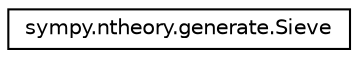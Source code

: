 digraph "Graphical Class Hierarchy"
{
 // LATEX_PDF_SIZE
  edge [fontname="Helvetica",fontsize="10",labelfontname="Helvetica",labelfontsize="10"];
  node [fontname="Helvetica",fontsize="10",shape=record];
  rankdir="LR";
  Node0 [label="sympy.ntheory.generate.Sieve",height=0.2,width=0.4,color="black", fillcolor="white", style="filled",URL="$classsympy_1_1ntheory_1_1generate_1_1Sieve.html",tooltip=" "];
}
